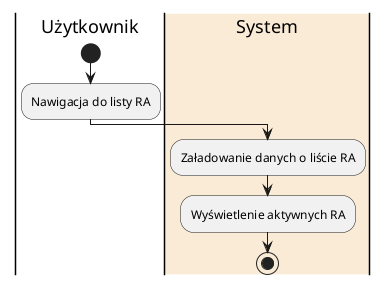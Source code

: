 @startuml
|Użytkownik|
start
:Nawigacja do listy RA;
|#AntiqueWhite|System|
:Załadowanie danych o liście RA;
|#AntiqueWhite|System|
:Wyświetlenie aktywnych RA;
stop
@enduml